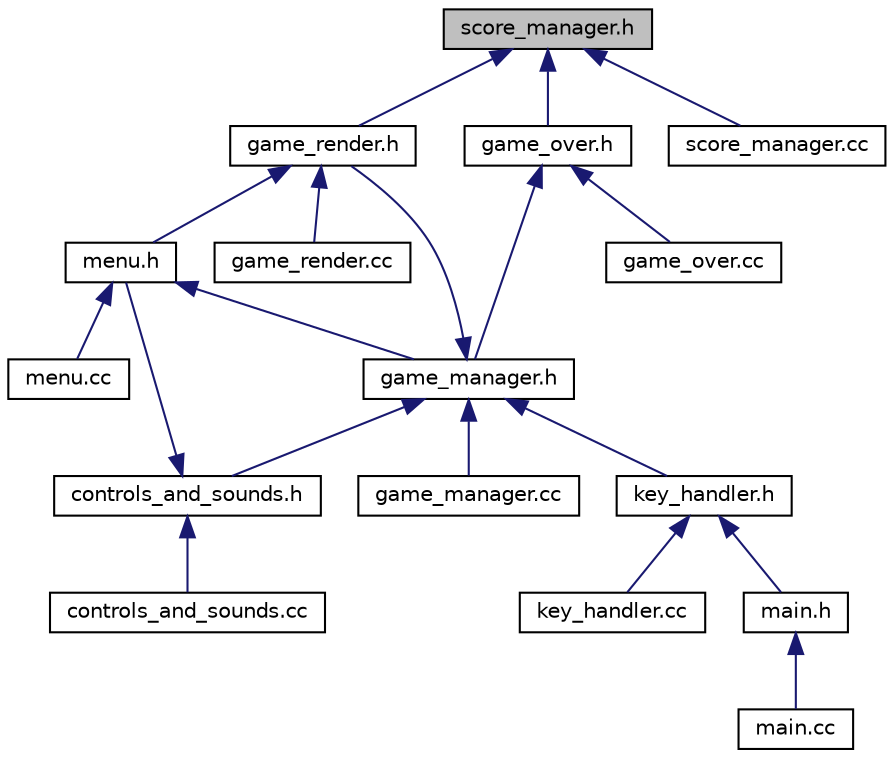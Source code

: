 digraph "score_manager.h"
{
  edge [fontname="Helvetica",fontsize="10",labelfontname="Helvetica",labelfontsize="10"];
  node [fontname="Helvetica",fontsize="10",shape=record];
  Node1 [label="score_manager.h",height=0.2,width=0.4,color="black", fillcolor="grey75", style="filled", fontcolor="black"];
  Node1 -> Node2 [dir="back",color="midnightblue",fontsize="10",style="solid",fontname="Helvetica"];
  Node2 [label="game_render.h",height=0.2,width=0.4,color="black", fillcolor="white", style="filled",URL="$game__render_8h.html",tooltip="declarations of variables and functions of game_render file. "];
  Node2 -> Node3 [dir="back",color="midnightblue",fontsize="10",style="solid",fontname="Helvetica"];
  Node3 [label="menu.h",height=0.2,width=0.4,color="black", fillcolor="white", style="filled",URL="$menu_8h.html",tooltip="declarations of variables and functions of menu file. "];
  Node3 -> Node4 [dir="back",color="midnightblue",fontsize="10",style="solid",fontname="Helvetica"];
  Node4 [label="game_manager.h",height=0.2,width=0.4,color="black", fillcolor="white", style="filled",URL="$game__manager_8h.html",tooltip="declarations of variables and functions of game_manager file. "];
  Node4 -> Node5 [dir="back",color="midnightblue",fontsize="10",style="solid",fontname="Helvetica"];
  Node5 [label="controls_and_sounds.h",height=0.2,width=0.4,color="black", fillcolor="white", style="filled",URL="$controls__and__sounds_8h.html",tooltip="declarations of variables and functions of controls_and_sounds file. "];
  Node5 -> Node6 [dir="back",color="midnightblue",fontsize="10",style="solid",fontname="Helvetica"];
  Node6 [label="controls_and_sounds.cc",height=0.2,width=0.4,color="black", fillcolor="white", style="filled",URL="$controls__and__sounds_8cc.html",tooltip="file that manages audios and game controls. "];
  Node5 -> Node3 [dir="back",color="midnightblue",fontsize="10",style="solid",fontname="Helvetica"];
  Node4 -> Node2 [dir="back",color="midnightblue",fontsize="10",style="solid",fontname="Helvetica"];
  Node4 -> Node7 [dir="back",color="midnightblue",fontsize="10",style="solid",fontname="Helvetica"];
  Node7 [label="game_manager.cc",height=0.2,width=0.4,color="black", fillcolor="white", style="filled",URL="$game__manager_8cc.html",tooltip="file that handles the game state. "];
  Node4 -> Node8 [dir="back",color="midnightblue",fontsize="10",style="solid",fontname="Helvetica"];
  Node8 [label="key_handler.h",height=0.2,width=0.4,color="black", fillcolor="white", style="filled",URL="$key__handler_8h.html",tooltip="declarations of variables and functions of key_handler file. "];
  Node8 -> Node9 [dir="back",color="midnightblue",fontsize="10",style="solid",fontname="Helvetica"];
  Node9 [label="key_handler.cc",height=0.2,width=0.4,color="black", fillcolor="white", style="filled",URL="$key__handler_8cc.html",tooltip="file that manages the input from keyboard. "];
  Node8 -> Node10 [dir="back",color="midnightblue",fontsize="10",style="solid",fontname="Helvetica"];
  Node10 [label="main.h",height=0.2,width=0.4,color="black", fillcolor="white", style="filled",URL="$main_8h.html",tooltip="declarations of variables and functions of main file. "];
  Node10 -> Node11 [dir="back",color="midnightblue",fontsize="10",style="solid",fontname="Helvetica"];
  Node11 [label="main.cc",height=0.2,width=0.4,color="black", fillcolor="white", style="filled",URL="$main_8cc.html",tooltip="file that holds the main functions of the game. "];
  Node3 -> Node12 [dir="back",color="midnightblue",fontsize="10",style="solid",fontname="Helvetica"];
  Node12 [label="menu.cc",height=0.2,width=0.4,color="black", fillcolor="white", style="filled",URL="$menu_8cc.html",tooltip="file that handles the menu and the options_menu. "];
  Node2 -> Node13 [dir="back",color="midnightblue",fontsize="10",style="solid",fontname="Helvetica"];
  Node13 [label="game_render.cc",height=0.2,width=0.4,color="black", fillcolor="white", style="filled",URL="$game__render_8cc.html",tooltip="file that includes the main code for the play of the game. "];
  Node1 -> Node14 [dir="back",color="midnightblue",fontsize="10",style="solid",fontname="Helvetica"];
  Node14 [label="game_over.h",height=0.2,width=0.4,color="black", fillcolor="white", style="filled",URL="$game__over_8h.html",tooltip="declarations of variables and functions of game_over file. "];
  Node14 -> Node4 [dir="back",color="midnightblue",fontsize="10",style="solid",fontname="Helvetica"];
  Node14 -> Node15 [dir="back",color="midnightblue",fontsize="10",style="solid",fontname="Helvetica"];
  Node15 [label="game_over.cc",height=0.2,width=0.4,color="black", fillcolor="white", style="filled",URL="$game__over_8cc.html",tooltip="file that handles the game_over state of the game. "];
  Node1 -> Node16 [dir="back",color="midnightblue",fontsize="10",style="solid",fontname="Helvetica"];
  Node16 [label="score_manager.cc",height=0.2,width=0.4,color="black", fillcolor="white", style="filled",URL="$score__manager_8cc.html",tooltip="file that handles the score of the game. "];
}
